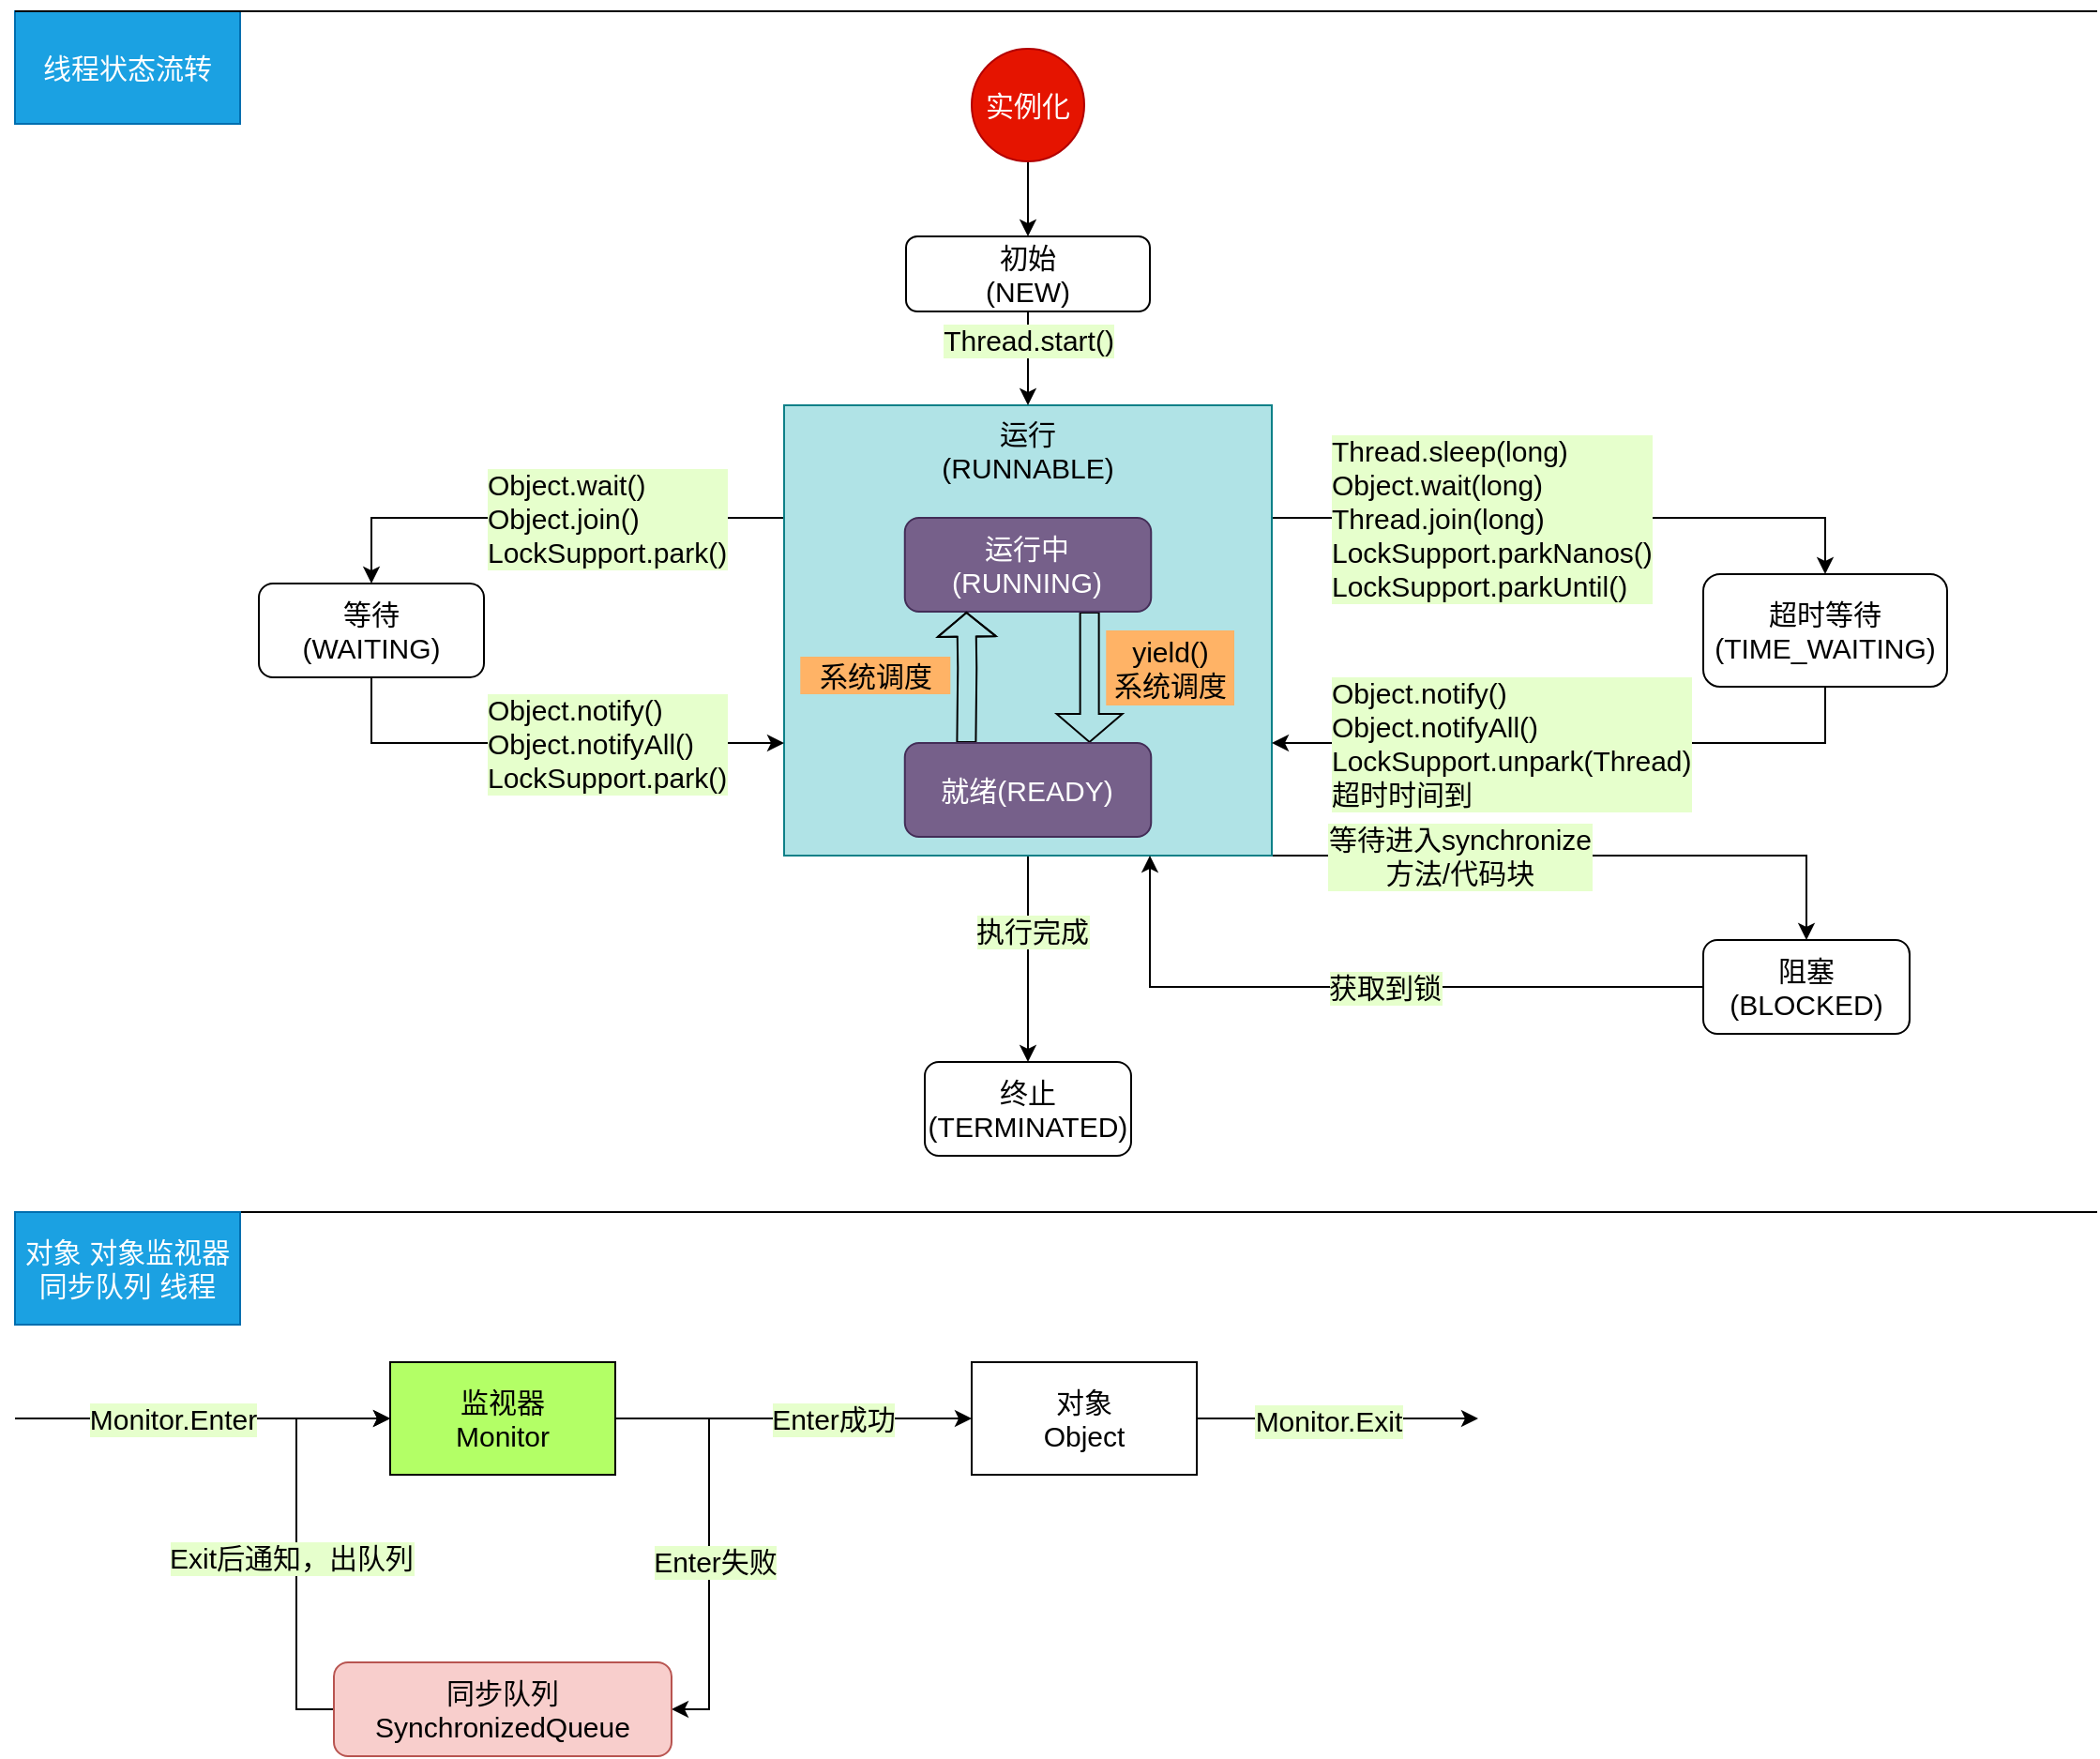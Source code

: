 <mxfile version="14.9.8" type="github">
  <diagram id="6KBRONOmCoXqspjVK2pf" name="Page-1">
    <mxGraphModel dx="1773" dy="614" grid="1" gridSize="10" guides="1" tooltips="1" connect="1" arrows="1" fold="1" page="1" pageScale="1" pageWidth="827" pageHeight="1169" math="0" shadow="0">
      <root>
        <mxCell id="0" />
        <mxCell id="1" parent="0" />
        <mxCell id="ARaMcscd8w-VwkIkNy1O-39" style="edgeStyle=orthogonalEdgeStyle;rounded=0;orthogonalLoop=1;jettySize=auto;html=1;exitX=1;exitY=1;exitDx=0;exitDy=0;entryX=0.5;entryY=0;entryDx=0;entryDy=0;fontSize=15;" parent="1" source="ARaMcscd8w-VwkIkNy1O-17" target="ARaMcscd8w-VwkIkNy1O-10" edge="1">
          <mxGeometry relative="1" as="geometry">
            <Array as="points">
              <mxPoint x="195" y="490" />
            </Array>
          </mxGeometry>
        </mxCell>
        <mxCell id="ARaMcscd8w-VwkIkNy1O-64" value="等待进入synchronize&lt;br&gt;方法/代码块" style="edgeLabel;html=1;align=center;verticalAlign=middle;resizable=0;points=[];fontSize=15;labelBackgroundColor=#E6FFCC;" parent="ARaMcscd8w-VwkIkNy1O-39" vertex="1" connectable="0">
          <mxGeometry x="-0.098" relative="1" as="geometry">
            <mxPoint x="-49" as="offset" />
          </mxGeometry>
        </mxCell>
        <mxCell id="ARaMcscd8w-VwkIkNy1O-43" style="edgeStyle=orthogonalEdgeStyle;rounded=0;orthogonalLoop=1;jettySize=auto;html=1;exitX=0.5;exitY=1;exitDx=0;exitDy=0;fontSize=15;" parent="1" source="ARaMcscd8w-VwkIkNy1O-17" target="ARaMcscd8w-VwkIkNy1O-7" edge="1">
          <mxGeometry relative="1" as="geometry" />
        </mxCell>
        <mxCell id="ARaMcscd8w-VwkIkNy1O-44" value="执行完成" style="edgeLabel;html=1;align=center;verticalAlign=middle;resizable=0;points=[];fontSize=15;labelBackgroundColor=#E6FFCC;" parent="ARaMcscd8w-VwkIkNy1O-43" vertex="1" connectable="0">
          <mxGeometry x="-0.286" y="2" relative="1" as="geometry">
            <mxPoint as="offset" />
          </mxGeometry>
        </mxCell>
        <mxCell id="ARaMcscd8w-VwkIkNy1O-56" style="edgeStyle=orthogonalEdgeStyle;rounded=0;orthogonalLoop=1;jettySize=auto;html=1;exitX=1;exitY=0.25;exitDx=0;exitDy=0;fontSize=15;labelBackgroundColor=#E6FFCC;entryX=0.5;entryY=0;entryDx=0;entryDy=0;" parent="1" source="ARaMcscd8w-VwkIkNy1O-17" target="ARaMcscd8w-VwkIkNy1O-9" edge="1">
          <mxGeometry relative="1" as="geometry">
            <mxPoint x="200" y="300" as="targetPoint" />
            <Array as="points">
              <mxPoint x="205" y="310" />
            </Array>
          </mxGeometry>
        </mxCell>
        <mxCell id="ARaMcscd8w-VwkIkNy1O-58" value="Thread.sleep(long)&lt;br&gt;Object.wait(long)&lt;br&gt;Thread.join(long)&lt;br&gt;LockSupport.parkNanos()&lt;br&gt;LockSupport.parkUntil()" style="edgeLabel;html=1;align=left;verticalAlign=middle;resizable=0;points=[];fontSize=15;labelBackgroundColor=#E6FFCC;" parent="ARaMcscd8w-VwkIkNy1O-56" vertex="1" connectable="0">
          <mxGeometry x="-0.568" relative="1" as="geometry">
            <mxPoint x="-40" as="offset" />
          </mxGeometry>
        </mxCell>
        <mxCell id="ARaMcscd8w-VwkIkNy1O-69" style="edgeStyle=orthogonalEdgeStyle;rounded=0;orthogonalLoop=1;jettySize=auto;html=1;exitX=0;exitY=0.25;exitDx=0;exitDy=0;entryX=0.5;entryY=0;entryDx=0;entryDy=0;labelBackgroundColor=#E6FFCC;fontSize=15;" parent="1" source="ARaMcscd8w-VwkIkNy1O-17" target="ARaMcscd8w-VwkIkNy1O-8" edge="1">
          <mxGeometry relative="1" as="geometry" />
        </mxCell>
        <mxCell id="ARaMcscd8w-VwkIkNy1O-71" value="Object.wait()&lt;br&gt;&lt;div style=&quot;&quot;&gt;Object.join()&lt;/div&gt;LockSupport.park()" style="edgeLabel;html=1;align=left;verticalAlign=middle;resizable=0;points=[];fontSize=15;labelBackgroundColor=#E6FFCC;" parent="ARaMcscd8w-VwkIkNy1O-69" vertex="1" connectable="0">
          <mxGeometry x="-0.064" relative="1" as="geometry">
            <mxPoint x="-41" as="offset" />
          </mxGeometry>
        </mxCell>
        <mxCell id="ARaMcscd8w-VwkIkNy1O-17" value="&lt;span&gt;运行&lt;/span&gt;&lt;br&gt;&lt;span&gt;(RUNNABLE)&lt;/span&gt;" style="rounded=0;whiteSpace=wrap;html=1;fontSize=15;verticalAlign=top;fillColor=#b0e3e6;strokeColor=#0e8088;" parent="1" vertex="1">
          <mxGeometry x="-350" y="250" width="260" height="240" as="geometry" />
        </mxCell>
        <mxCell id="ARaMcscd8w-VwkIkNy1O-12" style="edgeStyle=orthogonalEdgeStyle;rounded=0;orthogonalLoop=1;jettySize=auto;html=1;exitX=0.5;exitY=1;exitDx=0;exitDy=0;entryX=0.5;entryY=0;entryDx=0;entryDy=0;fontSize=15;" parent="1" source="ARaMcscd8w-VwkIkNy1O-1" target="ARaMcscd8w-VwkIkNy1O-6" edge="1">
          <mxGeometry relative="1" as="geometry" />
        </mxCell>
        <mxCell id="ARaMcscd8w-VwkIkNy1O-1" value="实例化" style="ellipse;whiteSpace=wrap;html=1;aspect=fixed;fillColor=#e51400;strokeColor=#B20000;fontColor=#ffffff;fontSize=15;" parent="1" vertex="1">
          <mxGeometry x="-250" y="60" width="60" height="60" as="geometry" />
        </mxCell>
        <mxCell id="ARaMcscd8w-VwkIkNy1O-33" style="edgeStyle=none;rounded=0;orthogonalLoop=1;jettySize=auto;html=1;exitX=0.5;exitY=1;exitDx=0;exitDy=0;fontSize=15;" parent="1" source="ARaMcscd8w-VwkIkNy1O-6" target="ARaMcscd8w-VwkIkNy1O-17" edge="1">
          <mxGeometry relative="1" as="geometry" />
        </mxCell>
        <mxCell id="ARaMcscd8w-VwkIkNy1O-65" value="Thread.start()" style="edgeLabel;html=1;align=center;verticalAlign=middle;resizable=0;points=[];fontSize=15;labelBackgroundColor=#E6FFCC;" parent="ARaMcscd8w-VwkIkNy1O-33" vertex="1" connectable="0">
          <mxGeometry x="-0.4" relative="1" as="geometry">
            <mxPoint as="offset" />
          </mxGeometry>
        </mxCell>
        <mxCell id="ARaMcscd8w-VwkIkNy1O-6" value="&lt;span style=&quot;font-size: 15px&quot;&gt;初始&lt;br&gt;(NEW)&lt;/span&gt;" style="rounded=1;whiteSpace=wrap;html=1;fontSize=15;" parent="1" vertex="1">
          <mxGeometry x="-285" y="160" width="130" height="40" as="geometry" />
        </mxCell>
        <mxCell id="ARaMcscd8w-VwkIkNy1O-7" value="&lt;span style=&quot;font-size: 15px&quot;&gt;终止&lt;br&gt;(TERMINATED)&lt;/span&gt;" style="rounded=1;whiteSpace=wrap;html=1;fontSize=15;" parent="1" vertex="1">
          <mxGeometry x="-275" y="600" width="110" height="50" as="geometry" />
        </mxCell>
        <mxCell id="ARaMcscd8w-VwkIkNy1O-70" style="edgeStyle=orthogonalEdgeStyle;rounded=0;orthogonalLoop=1;jettySize=auto;html=1;exitX=0.5;exitY=1;exitDx=0;exitDy=0;entryX=0;entryY=0.75;entryDx=0;entryDy=0;labelBackgroundColor=#E6FFCC;fontSize=15;" parent="1" source="ARaMcscd8w-VwkIkNy1O-8" target="ARaMcscd8w-VwkIkNy1O-17" edge="1">
          <mxGeometry relative="1" as="geometry">
            <Array as="points">
              <mxPoint x="-570" y="430" />
            </Array>
          </mxGeometry>
        </mxCell>
        <mxCell id="ARaMcscd8w-VwkIkNy1O-72" value="Object.notify()&lt;br&gt;&lt;div style=&quot;&quot;&gt;Object.notifyAll()&lt;/div&gt;LockSupport.park()" style="edgeLabel;html=1;align=left;verticalAlign=middle;resizable=0;points=[];fontSize=15;labelBackgroundColor=#E6FFCC;" parent="ARaMcscd8w-VwkIkNy1O-70" vertex="1" connectable="0">
          <mxGeometry x="-0.028" relative="1" as="geometry">
            <mxPoint x="-29" as="offset" />
          </mxGeometry>
        </mxCell>
        <mxCell id="ARaMcscd8w-VwkIkNy1O-8" value="&lt;span style=&quot;font-size: 15px&quot;&gt;等待&lt;br&gt;(WAITING)&lt;/span&gt;" style="rounded=1;whiteSpace=wrap;html=1;fontSize=15;" parent="1" vertex="1">
          <mxGeometry x="-630" y="345" width="120" height="50" as="geometry" />
        </mxCell>
        <mxCell id="ARaMcscd8w-VwkIkNy1O-62" style="edgeStyle=orthogonalEdgeStyle;rounded=0;orthogonalLoop=1;jettySize=auto;html=1;exitX=0.5;exitY=1;exitDx=0;exitDy=0;entryX=1;entryY=0.75;entryDx=0;entryDy=0;labelBackgroundColor=#E6FFCC;fontSize=15;" parent="1" source="ARaMcscd8w-VwkIkNy1O-9" target="ARaMcscd8w-VwkIkNy1O-17" edge="1">
          <mxGeometry relative="1" as="geometry" />
        </mxCell>
        <mxCell id="ARaMcscd8w-VwkIkNy1O-63" value="Object.notify()&lt;br&gt;Object.notifyAll()&lt;br&gt;LockSupport.unpark(Thread)&lt;br&gt;超时时间到" style="edgeLabel;html=1;align=left;verticalAlign=middle;resizable=0;points=[];fontSize=15;labelBackgroundColor=#E6FFCC;" parent="ARaMcscd8w-VwkIkNy1O-62" vertex="1" connectable="0">
          <mxGeometry x="0.373" y="-2" relative="1" as="geometry">
            <mxPoint x="-72" y="2" as="offset" />
          </mxGeometry>
        </mxCell>
        <mxCell id="ARaMcscd8w-VwkIkNy1O-9" value="超时等待&lt;br&gt;(TIME_WAITING)" style="rounded=1;whiteSpace=wrap;html=1;fontSize=15;" parent="1" vertex="1">
          <mxGeometry x="140" y="340" width="130" height="60" as="geometry" />
        </mxCell>
        <mxCell id="ARaMcscd8w-VwkIkNy1O-40" style="edgeStyle=orthogonalEdgeStyle;rounded=0;orthogonalLoop=1;jettySize=auto;html=1;exitX=0;exitY=0.5;exitDx=0;exitDy=0;entryX=0.75;entryY=1;entryDx=0;entryDy=0;fontSize=15;" parent="1" source="ARaMcscd8w-VwkIkNy1O-10" target="ARaMcscd8w-VwkIkNy1O-17" edge="1">
          <mxGeometry relative="1" as="geometry" />
        </mxCell>
        <mxCell id="ARaMcscd8w-VwkIkNy1O-42" value="获取到锁" style="edgeLabel;html=1;align=center;verticalAlign=middle;resizable=0;points=[];fontSize=15;labelBackgroundColor=#E6FFCC;" parent="ARaMcscd8w-VwkIkNy1O-40" vertex="1" connectable="0">
          <mxGeometry x="-0.069" relative="1" as="geometry">
            <mxPoint as="offset" />
          </mxGeometry>
        </mxCell>
        <mxCell id="ARaMcscd8w-VwkIkNy1O-10" value="&lt;span style=&quot;font-size: 15px&quot;&gt;阻塞&lt;br&gt;(BLOCKED)&lt;/span&gt;" style="rounded=1;whiteSpace=wrap;html=1;fontSize=15;" parent="1" vertex="1">
          <mxGeometry x="140" y="535" width="110" height="50" as="geometry" />
        </mxCell>
        <mxCell id="ARaMcscd8w-VwkIkNy1O-30" style="edgeStyle=none;shape=flexArrow;rounded=0;orthogonalLoop=1;jettySize=auto;html=1;exitX=0.75;exitY=1;exitDx=0;exitDy=0;entryX=0.75;entryY=0;entryDx=0;entryDy=0;fontSize=15;endWidth=24;endSize=4.67;" parent="1" source="ARaMcscd8w-VwkIkNy1O-14" target="ARaMcscd8w-VwkIkNy1O-29" edge="1">
          <mxGeometry relative="1" as="geometry" />
        </mxCell>
        <mxCell id="ARaMcscd8w-VwkIkNy1O-14" value="运行中&lt;br&gt;(RUNNING)" style="rounded=1;whiteSpace=wrap;html=1;fontSize=15;fillColor=#76608a;strokeColor=#432D57;fontColor=#ffffff;" parent="1" vertex="1">
          <mxGeometry x="-285.62" y="310" width="131.25" height="50" as="geometry" />
        </mxCell>
        <mxCell id="ARaMcscd8w-VwkIkNy1O-28" style="edgeStyle=none;shape=flexArrow;rounded=0;orthogonalLoop=1;jettySize=auto;html=1;entryX=0.25;entryY=1;entryDx=0;entryDy=0;fontSize=15;exitX=0.25;exitY=0;exitDx=0;exitDy=0;endWidth=20;endSize=3.93;" parent="1" source="ARaMcscd8w-VwkIkNy1O-29" target="ARaMcscd8w-VwkIkNy1O-14" edge="1">
          <mxGeometry relative="1" as="geometry">
            <mxPoint x="-234.37" y="440" as="sourcePoint" />
            <Array as="points">
              <mxPoint x="-252.37" y="390" />
            </Array>
          </mxGeometry>
        </mxCell>
        <mxCell id="ARaMcscd8w-VwkIkNy1O-29" value="就绪(READY)" style="rounded=1;whiteSpace=wrap;html=1;fontSize=15;fillColor=#76608a;strokeColor=#432D57;fontColor=#ffffff;" parent="1" vertex="1">
          <mxGeometry x="-285.62" y="430" width="131.25" height="50" as="geometry" />
        </mxCell>
        <mxCell id="ARaMcscd8w-VwkIkNy1O-31" value="系统调度" style="text;html=1;align=center;verticalAlign=middle;whiteSpace=wrap;rounded=0;fontSize=15;fillColor=#FFB366;" parent="1" vertex="1">
          <mxGeometry x="-341.37" y="384" width="80" height="20" as="geometry" />
        </mxCell>
        <mxCell id="ARaMcscd8w-VwkIkNy1O-32" value="yield()&lt;br&gt;系统调度" style="text;html=1;align=center;verticalAlign=middle;whiteSpace=wrap;rounded=0;fontSize=15;fillColor=#FFB366;" parent="1" vertex="1">
          <mxGeometry x="-178.37" y="370" width="68.37" height="40" as="geometry" />
        </mxCell>
        <mxCell id="ARaMcscd8w-VwkIkNy1O-37" style="edgeStyle=none;rounded=0;orthogonalLoop=1;jettySize=auto;html=1;exitX=1;exitY=0.75;exitDx=0;exitDy=0;fontSize=15;" parent="1" source="ARaMcscd8w-VwkIkNy1O-17" target="ARaMcscd8w-VwkIkNy1O-17" edge="1">
          <mxGeometry relative="1" as="geometry" />
        </mxCell>
        <mxCell id="-bh4wfE4MH0BMyhtnHrj-1" value="线程状态流转" style="rounded=0;whiteSpace=wrap;html=1;fillColor=#1ba1e2;strokeColor=#006EAF;fontColor=#ffffff;fontSize=15;" parent="1" vertex="1">
          <mxGeometry x="-760" y="40" width="120" height="60" as="geometry" />
        </mxCell>
        <mxCell id="VRPAzlezHm_OflZ-1Tyc-7" value="" style="line;strokeWidth=1;html=1;" vertex="1" parent="1">
          <mxGeometry x="-760" y="35" width="1110" height="10" as="geometry" />
        </mxCell>
        <mxCell id="VRPAzlezHm_OflZ-1Tyc-9" value="" style="line;strokeWidth=1;html=1;" vertex="1" parent="1">
          <mxGeometry x="-760" y="675" width="1110" height="10" as="geometry" />
        </mxCell>
        <mxCell id="VRPAzlezHm_OflZ-1Tyc-10" value="对象 对象监视器&lt;br&gt;同步队列 线程" style="rounded=0;whiteSpace=wrap;html=1;fillColor=#1ba1e2;strokeColor=#006EAF;fontColor=#ffffff;fontSize=15;" vertex="1" parent="1">
          <mxGeometry x="-760" y="680" width="120" height="60" as="geometry" />
        </mxCell>
        <mxCell id="VRPAzlezHm_OflZ-1Tyc-17" style="edgeStyle=orthogonalEdgeStyle;rounded=0;orthogonalLoop=1;jettySize=auto;html=1;exitX=1;exitY=0.5;exitDx=0;exitDy=0;fontSize=15;fontColor=#000000;" edge="1" parent="1" source="VRPAzlezHm_OflZ-1Tyc-11" target="VRPAzlezHm_OflZ-1Tyc-13">
          <mxGeometry relative="1" as="geometry" />
        </mxCell>
        <mxCell id="VRPAzlezHm_OflZ-1Tyc-18" value="Enter成功" style="edgeLabel;html=1;align=center;verticalAlign=middle;resizable=0;points=[];fontSize=15;fontColor=#000000;labelBackgroundColor=#E6FFCC;" vertex="1" connectable="0" parent="VRPAzlezHm_OflZ-1Tyc-17">
          <mxGeometry x="-0.188" y="1" relative="1" as="geometry">
            <mxPoint x="39" y="1" as="offset" />
          </mxGeometry>
        </mxCell>
        <mxCell id="VRPAzlezHm_OflZ-1Tyc-19" style="edgeStyle=orthogonalEdgeStyle;rounded=0;orthogonalLoop=1;jettySize=auto;html=1;exitX=1;exitY=0.5;exitDx=0;exitDy=0;entryX=1;entryY=0.5;entryDx=0;entryDy=0;fontSize=15;fontColor=#000000;" edge="1" parent="1" source="VRPAzlezHm_OflZ-1Tyc-11" target="VRPAzlezHm_OflZ-1Tyc-14">
          <mxGeometry relative="1" as="geometry" />
        </mxCell>
        <mxCell id="VRPAzlezHm_OflZ-1Tyc-20" value="Enter失败" style="edgeLabel;html=1;align=center;verticalAlign=middle;resizable=0;points=[];fontSize=15;fontColor=#000000;labelBackgroundColor=#E6FFCC;" vertex="1" connectable="0" parent="VRPAzlezHm_OflZ-1Tyc-19">
          <mxGeometry x="0.12" y="3" relative="1" as="geometry">
            <mxPoint as="offset" />
          </mxGeometry>
        </mxCell>
        <mxCell id="VRPAzlezHm_OflZ-1Tyc-11" value="监视器&lt;br&gt;Monitor" style="rounded=0;whiteSpace=wrap;html=1;strokeWidth=1;fillColor=#B3FF66;fontSize=15;" vertex="1" parent="1">
          <mxGeometry x="-560" y="760" width="120" height="60" as="geometry" />
        </mxCell>
        <mxCell id="VRPAzlezHm_OflZ-1Tyc-23" style="edgeStyle=orthogonalEdgeStyle;rounded=0;orthogonalLoop=1;jettySize=auto;html=1;exitX=1;exitY=0.5;exitDx=0;exitDy=0;fontSize=15;fontColor=#000000;" edge="1" parent="1" source="VRPAzlezHm_OflZ-1Tyc-13">
          <mxGeometry relative="1" as="geometry">
            <mxPoint x="20" y="790" as="targetPoint" />
          </mxGeometry>
        </mxCell>
        <mxCell id="VRPAzlezHm_OflZ-1Tyc-24" value="Monitor.Exit" style="edgeLabel;html=1;align=center;verticalAlign=middle;resizable=0;points=[];fontSize=15;fontColor=#000000;labelBackgroundColor=#E6FFCC;" vertex="1" connectable="0" parent="VRPAzlezHm_OflZ-1Tyc-23">
          <mxGeometry x="0.075" y="1" relative="1" as="geometry">
            <mxPoint x="-11" y="1" as="offset" />
          </mxGeometry>
        </mxCell>
        <mxCell id="VRPAzlezHm_OflZ-1Tyc-13" value="对象&lt;br&gt;Object" style="rounded=0;whiteSpace=wrap;html=1;fontSize=15;strokeWidth=1;fillColor=#FFFFFF;" vertex="1" parent="1">
          <mxGeometry x="-250" y="760" width="120" height="60" as="geometry" />
        </mxCell>
        <mxCell id="VRPAzlezHm_OflZ-1Tyc-21" style="edgeStyle=orthogonalEdgeStyle;rounded=0;orthogonalLoop=1;jettySize=auto;html=1;exitX=0;exitY=0.5;exitDx=0;exitDy=0;entryX=0;entryY=0.5;entryDx=0;entryDy=0;fontSize=15;fontColor=#000000;" edge="1" parent="1" source="VRPAzlezHm_OflZ-1Tyc-14" target="VRPAzlezHm_OflZ-1Tyc-11">
          <mxGeometry relative="1" as="geometry" />
        </mxCell>
        <mxCell id="VRPAzlezHm_OflZ-1Tyc-22" value="Exit后通知，出队列" style="edgeLabel;html=1;align=center;verticalAlign=middle;resizable=0;points=[];fontSize=15;fontColor=#000000;labelBackgroundColor=#E6FFCC;" vertex="1" connectable="0" parent="VRPAzlezHm_OflZ-1Tyc-21">
          <mxGeometry x="-0.102" y="3" relative="1" as="geometry">
            <mxPoint as="offset" />
          </mxGeometry>
        </mxCell>
        <mxCell id="VRPAzlezHm_OflZ-1Tyc-14" value="同步队列&lt;br&gt;SynchronizedQueue" style="rounded=1;whiteSpace=wrap;html=1;fontSize=15;strokeWidth=1;fillColor=#f8cecc;strokeColor=#b85450;" vertex="1" parent="1">
          <mxGeometry x="-590" y="920" width="180" height="50" as="geometry" />
        </mxCell>
        <mxCell id="VRPAzlezHm_OflZ-1Tyc-15" value="" style="endArrow=classic;html=1;fontSize=15;fontColor=#000000;entryX=0;entryY=0.5;entryDx=0;entryDy=0;" edge="1" parent="1" target="VRPAzlezHm_OflZ-1Tyc-11">
          <mxGeometry width="50" height="50" relative="1" as="geometry">
            <mxPoint x="-760" y="790" as="sourcePoint" />
            <mxPoint x="-710" y="780" as="targetPoint" />
          </mxGeometry>
        </mxCell>
        <mxCell id="VRPAzlezHm_OflZ-1Tyc-16" value="Monitor.Enter" style="edgeLabel;html=1;align=center;verticalAlign=middle;resizable=0;points=[];fontSize=15;fontColor=#000000;labelBackgroundColor=#E6FFCC;" vertex="1" connectable="0" parent="VRPAzlezHm_OflZ-1Tyc-15">
          <mxGeometry x="-0.16" relative="1" as="geometry">
            <mxPoint as="offset" />
          </mxGeometry>
        </mxCell>
      </root>
    </mxGraphModel>
  </diagram>
</mxfile>
